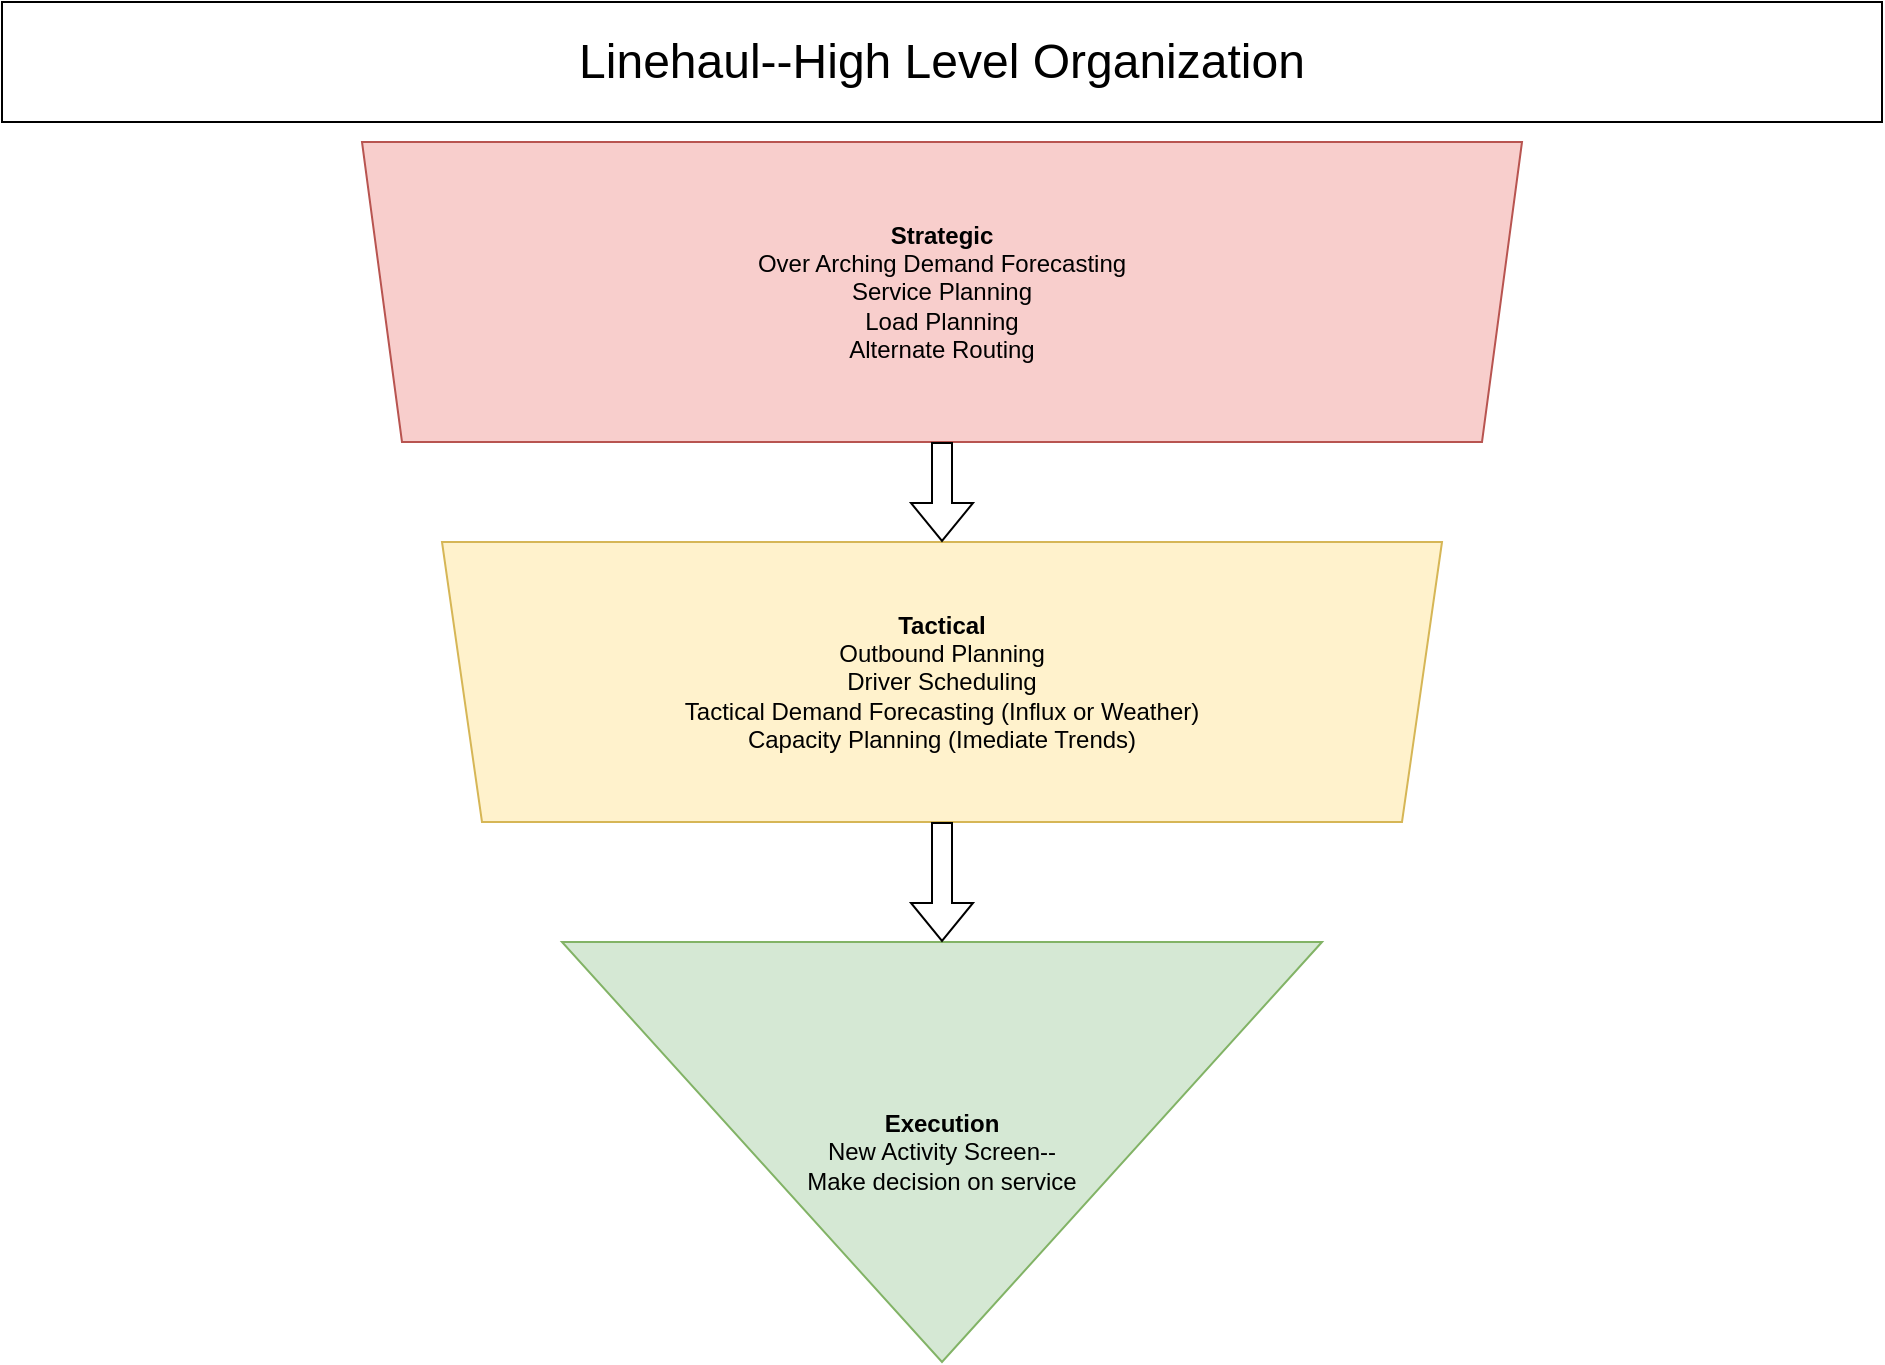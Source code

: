 <mxfile version="17.4.0" type="github" pages="4">
  <diagram id="nBWKna1nZSuBnirQscmM" name="High Level Diagram">
    <mxGraphModel dx="1422" dy="705" grid="1" gridSize="10" guides="1" tooltips="1" connect="1" arrows="1" fold="1" page="1" pageScale="1" pageWidth="1169" pageHeight="827" math="0" shadow="0">
      <root>
        <mxCell id="0" />
        <mxCell id="1" parent="0" />
        <mxCell id="AYPneHIGifl3LNO6MSzv-1" value="&lt;b&gt;Execution&lt;/b&gt;&lt;br&gt;New Activity Screen--&lt;br&gt;Make decision on service" style="triangle;whiteSpace=wrap;html=1;direction=south;fillColor=#d5e8d4;strokeColor=#82b366;" vertex="1" parent="1">
          <mxGeometry x="350" y="490" width="380" height="210" as="geometry" />
        </mxCell>
        <mxCell id="AYPneHIGifl3LNO6MSzv-2" value="&lt;b&gt;Tactical&lt;/b&gt;&lt;br&gt;Outbound Planning&lt;br&gt;Driver Scheduling&lt;br&gt;Tactical Demand Forecasting (Influx or Weather)&lt;br&gt;Capacity Planning (Imediate Trends)" style="shape=trapezoid;perimeter=trapezoidPerimeter;whiteSpace=wrap;html=1;fixedSize=1;direction=west;fillColor=#fff2cc;strokeColor=#d6b656;" vertex="1" parent="1">
          <mxGeometry x="290" y="290" width="500" height="140" as="geometry" />
        </mxCell>
        <mxCell id="AYPneHIGifl3LNO6MSzv-3" value="&lt;b&gt;Strategic&lt;/b&gt;&lt;br&gt;Over Arching Demand Forecasting&lt;br&gt;Service Planning&lt;br&gt;Load Planning&lt;br&gt;Alternate Routing" style="shape=trapezoid;perimeter=trapezoidPerimeter;whiteSpace=wrap;html=1;fixedSize=1;direction=west;fillColor=#f8cecc;strokeColor=#b85450;" vertex="1" parent="1">
          <mxGeometry x="250" y="90" width="580" height="150" as="geometry" />
        </mxCell>
        <mxCell id="AYPneHIGifl3LNO6MSzv-4" value="" style="shape=flexArrow;endArrow=classic;html=1;rounded=0;exitX=0.5;exitY=0;exitDx=0;exitDy=0;" edge="1" parent="1" source="AYPneHIGifl3LNO6MSzv-3" target="AYPneHIGifl3LNO6MSzv-2">
          <mxGeometry width="50" height="50" relative="1" as="geometry">
            <mxPoint x="560" y="330" as="sourcePoint" />
            <mxPoint x="610" y="280" as="targetPoint" />
          </mxGeometry>
        </mxCell>
        <mxCell id="AYPneHIGifl3LNO6MSzv-5" value="" style="shape=flexArrow;endArrow=classic;html=1;rounded=0;exitX=0.5;exitY=0;exitDx=0;exitDy=0;entryX=0;entryY=0.5;entryDx=0;entryDy=0;" edge="1" parent="1" source="AYPneHIGifl3LNO6MSzv-2" target="AYPneHIGifl3LNO6MSzv-1">
          <mxGeometry width="50" height="50" relative="1" as="geometry">
            <mxPoint x="560" y="330" as="sourcePoint" />
            <mxPoint x="610" y="280" as="targetPoint" />
          </mxGeometry>
        </mxCell>
        <mxCell id="KTXg_kqzTGXt8c4vDozQ-1" value="&lt;font style=&quot;font-size: 24px&quot;&gt;Linehaul--High Level Organization&lt;/font&gt;" style="rounded=0;whiteSpace=wrap;html=1;" vertex="1" parent="1">
          <mxGeometry x="70" y="20" width="940" height="60" as="geometry" />
        </mxCell>
      </root>
    </mxGraphModel>
  </diagram>
  <diagram id="cQ7xgHJY-K7sjk89VHS-" name="Objective Analysis">
    <mxGraphModel dx="1422" dy="705" grid="1" gridSize="10" guides="1" tooltips="1" connect="1" arrows="1" fold="1" page="1" pageScale="1" pageWidth="1169" pageHeight="827" math="0" shadow="0">
      <root>
        <mxCell id="0" />
        <mxCell id="1" parent="0" />
        <mxCell id="nPFzevppue3sUhxIeB_t-1" value="" style="rounded=1;whiteSpace=wrap;html=1;fontSize=24;fontStyle=1" vertex="1" parent="1">
          <mxGeometry x="45" y="70" width="1080" height="712" as="geometry" />
        </mxCell>
        <mxCell id="nPFzevppue3sUhxIeB_t-2" value="&lt;font style=&quot;font-size: 16px&quot;&gt;Strategic Network Planning&lt;/font&gt;" style="rounded=1;whiteSpace=wrap;html=1;fontSize=24;fillColor=#f5f5f5;fontColor=#333333;strokeColor=#666666;" vertex="1" parent="1">
          <mxGeometry x="500" y="85" width="190" height="100" as="geometry" />
        </mxCell>
        <mxCell id="nPFzevppue3sUhxIeB_t-3" value="Overarching Objective" style="text;html=1;strokeColor=none;fillColor=none;align=center;verticalAlign=middle;whiteSpace=wrap;rounded=0;fontSize=24;" vertex="1" parent="1">
          <mxGeometry x="113" y="120" width="60" height="30" as="geometry" />
        </mxCell>
        <mxCell id="nPFzevppue3sUhxIeB_t-4" value="Primary Objective" style="text;html=1;strokeColor=none;fillColor=none;align=center;verticalAlign=middle;whiteSpace=wrap;rounded=0;fontSize=24;" vertex="1" parent="1">
          <mxGeometry x="91" y="230" width="60" height="30" as="geometry" />
        </mxCell>
        <mxCell id="nPFzevppue3sUhxIeB_t-5" value="Load Plan" style="rounded=1;whiteSpace=wrap;html=1;fontSize=14;fillColor=#d5e8d4;strokeColor=#82b366;" vertex="1" parent="1">
          <mxGeometry x="270" y="225" width="120" height="60" as="geometry" />
        </mxCell>
        <mxCell id="nPFzevppue3sUhxIeB_t-7" value="Dispatch Plan" style="rounded=1;whiteSpace=wrap;html=1;fontSize=14;fillColor=#dae8fc;strokeColor=#6c8ebf;" vertex="1" parent="1">
          <mxGeometry x="585" y="225" width="120" height="55" as="geometry" />
        </mxCell>
        <mxCell id="nPFzevppue3sUhxIeB_t-8" value="Communication Plan" style="rounded=1;whiteSpace=wrap;html=1;fontSize=14;fillColor=#ffe6cc;strokeColor=#d79b00;" vertex="1" parent="1">
          <mxGeometry x="900" y="225" width="120" height="60" as="geometry" />
        </mxCell>
        <mxCell id="nPFzevppue3sUhxIeB_t-9" value="Equipment Plan" style="rounded=1;whiteSpace=wrap;html=1;fontSize=14;fillColor=#fff2cc;strokeColor=#d6b656;" vertex="1" parent="1">
          <mxGeometry x="721" y="225" width="120" height="60" as="geometry" />
        </mxCell>
        <mxCell id="-nGSI3EbDuyZFgCANbuL-1" value="Secondary Objective&lt;br&gt;" style="text;html=1;strokeColor=none;fillColor=none;align=center;verticalAlign=middle;whiteSpace=wrap;rounded=0;fontSize=24;" vertex="1" parent="1">
          <mxGeometry x="94" y="340" width="60" height="30" as="geometry" />
        </mxCell>
        <mxCell id="-nGSI3EbDuyZFgCANbuL-2" value="Functions" style="text;html=1;strokeColor=none;fillColor=none;align=center;verticalAlign=middle;whiteSpace=wrap;rounded=0;fontSize=24;" vertex="1" parent="1">
          <mxGeometry x="91" y="440" width="60" height="30" as="geometry" />
        </mxCell>
        <mxCell id="-nGSI3EbDuyZFgCANbuL-5" value="&lt;font style=&quot;font-size: 10px&quot;&gt;Predict Loads&lt;/font&gt;" style="rounded=1;whiteSpace=wrap;html=1;fontSize=14;fillColor=#d5e8d4;strokeColor=#82b366;" vertex="1" parent="1">
          <mxGeometry x="195" y="480" width="100" height="45" as="geometry" />
        </mxCell>
        <mxCell id="-nGSI3EbDuyZFgCANbuL-8" value="&lt;font style=&quot;font-size: 10px&quot;&gt;Load Freight&lt;/font&gt;" style="rounded=1;whiteSpace=wrap;html=1;fontSize=14;fillColor=#d5e8d4;strokeColor=#82b366;" vertex="1" parent="1">
          <mxGeometry x="195" y="540" width="100" height="45" as="geometry" />
        </mxCell>
        <mxCell id="-nGSI3EbDuyZFgCANbuL-10" value="&lt;font style=&quot;font-size: 10px&quot;&gt;Monitor Productivity (WFP Integration)&lt;/font&gt;" style="rounded=1;whiteSpace=wrap;html=1;fontSize=14;fillColor=#d5e8d4;strokeColor=#82b366;" vertex="1" parent="1">
          <mxGeometry x="197" y="600" width="100" height="45" as="geometry" />
        </mxCell>
        <mxCell id="-nGSI3EbDuyZFgCANbuL-16" value="&lt;span style=&quot;font-size: 10px&quot;&gt;Evaluate Network Capacity&lt;/span&gt;" style="rounded=1;whiteSpace=wrap;html=1;fontSize=14;fillColor=#fff2cc;strokeColor=#d6b656;" vertex="1" parent="1">
          <mxGeometry x="740" y="410" width="100" height="45" as="geometry" />
        </mxCell>
        <mxCell id="-nGSI3EbDuyZFgCANbuL-18" value="&lt;font style=&quot;font-size: 10px&quot;&gt;Driver Assignment&lt;/font&gt;" style="rounded=1;whiteSpace=wrap;html=1;fontSize=14;fillColor=#e1d5e7;strokeColor=#9673a6;" vertex="1" parent="1">
          <mxGeometry x="450" y="525" width="100" height="45" as="geometry" />
        </mxCell>
        <mxCell id="-nGSI3EbDuyZFgCANbuL-20" value="&lt;font style=&quot;font-size: 10px&quot;&gt;Dispatch Compliance&lt;/font&gt;" style="rounded=1;whiteSpace=wrap;html=1;fontSize=14;fillColor=#e1d5e7;strokeColor=#9673a6;" vertex="1" parent="1">
          <mxGeometry x="450" y="585" width="100" height="45" as="geometry" />
        </mxCell>
        <mxCell id="-nGSI3EbDuyZFgCANbuL-27" value="&lt;font style=&quot;font-size: 12px;&quot;&gt;System Obsolescence Plan&lt;/font&gt;" style="rounded=1;whiteSpace=wrap;html=1;fontSize=12;fillColor=#ffe6cc;strokeColor=#d79b00;" vertex="1" parent="1">
          <mxGeometry x="985" y="332.5" width="100" height="45" as="geometry" />
        </mxCell>
        <mxCell id="-nGSI3EbDuyZFgCANbuL-29" style="edgeStyle=orthogonalEdgeStyle;rounded=0;orthogonalLoop=1;jettySize=auto;html=1;exitX=0.5;exitY=1;exitDx=0;exitDy=0;fontSize=10;" edge="1" parent="1">
          <mxGeometry relative="1" as="geometry">
            <mxPoint x="790" y="377.5" as="sourcePoint" />
            <mxPoint x="790" y="377.5" as="targetPoint" />
          </mxGeometry>
        </mxCell>
        <mxCell id="-nGSI3EbDuyZFgCANbuL-30" value="&lt;span style=&quot;font-size: 10px&quot;&gt;Outage/Emergency Communication&lt;/span&gt;" style="rounded=1;whiteSpace=wrap;html=1;fontSize=14;fillColor=#ffe6cc;strokeColor=#d79b00;" vertex="1" parent="1">
          <mxGeometry x="870" y="414" width="100" height="45" as="geometry" />
        </mxCell>
        <mxCell id="-nGSI3EbDuyZFgCANbuL-31" value="&lt;span style=&quot;font-size: 10px&quot;&gt;New feature Communication&lt;/span&gt;" style="rounded=1;whiteSpace=wrap;html=1;fontSize=14;fillColor=#ffe6cc;strokeColor=#d79b00;" vertex="1" parent="1">
          <mxGeometry x="870" y="469" width="100" height="45" as="geometry" />
        </mxCell>
        <mxCell id="-nGSI3EbDuyZFgCANbuL-33" value="&lt;span style=&quot;font-size: 10px&quot;&gt;Plan training and rollout&lt;/span&gt;" style="rounded=1;whiteSpace=wrap;html=1;fontSize=14;fillColor=#ffe6cc;strokeColor=#d79b00;" vertex="1" parent="1">
          <mxGeometry x="870" y="529" width="100" height="45" as="geometry" />
        </mxCell>
        <mxCell id="-nGSI3EbDuyZFgCANbuL-35" value="&lt;font style=&quot;font-size: 10px&quot;&gt;A/S 400 Redirects&lt;/font&gt;" style="rounded=1;whiteSpace=wrap;html=1;fontSize=14;fillColor=#ffe6cc;strokeColor=#d79b00;" vertex="1" parent="1">
          <mxGeometry x="985" y="414" width="100" height="45" as="geometry" />
        </mxCell>
        <mxCell id="-nGSI3EbDuyZFgCANbuL-36" value="&lt;font style=&quot;font-size: 10px&quot;&gt;A/S 400 Alerts&lt;/font&gt;" style="rounded=1;whiteSpace=wrap;html=1;fontSize=14;fillColor=#ffe6cc;strokeColor=#d79b00;" vertex="1" parent="1">
          <mxGeometry x="985" y="470" width="100" height="45" as="geometry" />
        </mxCell>
        <mxCell id="-nGSI3EbDuyZFgCANbuL-37" value="&lt;font style=&quot;font-size: 10px&quot;&gt;Monitor and track support improvement&lt;/font&gt;" style="rounded=1;whiteSpace=wrap;html=1;fontSize=14;fillColor=#ffe6cc;strokeColor=#d79b00;" vertex="1" parent="1">
          <mxGeometry x="985" y="529" width="100" height="45" as="geometry" />
        </mxCell>
        <mxCell id="-nGSI3EbDuyZFgCANbuL-39" value="&lt;font style=&quot;font-size: 10px&quot;&gt;Validate Predictions&lt;/font&gt;" style="rounded=1;whiteSpace=wrap;html=1;fontSize=14;fillColor=#d5e8d4;strokeColor=#82b366;" vertex="1" parent="1">
          <mxGeometry x="316" y="414" width="100" height="45" as="geometry" />
        </mxCell>
        <mxCell id="-nGSI3EbDuyZFgCANbuL-40" value="&lt;font style=&quot;font-size: 10px&quot;&gt;Adjust Resources (Dock Integrate WFP)&lt;/font&gt;" style="rounded=1;whiteSpace=wrap;html=1;fontSize=14;fillColor=#d5e8d4;strokeColor=#82b366;" vertex="1" parent="1">
          <mxGeometry x="318" y="480" width="100" height="45" as="geometry" />
        </mxCell>
        <mxCell id="-nGSI3EbDuyZFgCANbuL-42" value="&lt;span style=&quot;font-size: 10px&quot;&gt;Provide Daily Network Feedback&lt;/span&gt;" style="rounded=1;whiteSpace=wrap;html=1;fontSize=14;fillColor=#d5e8d4;strokeColor=#82b366;" vertex="1" parent="1">
          <mxGeometry x="318" y="540" width="100" height="45" as="geometry" />
        </mxCell>
        <mxCell id="-nGSI3EbDuyZFgCANbuL-44" value="&lt;span style=&quot;font-size: 10px&quot;&gt;Adjust to weather and influx/drop-off&lt;/span&gt;" style="rounded=1;whiteSpace=wrap;html=1;fontSize=14;fillColor=#d5e8d4;strokeColor=#82b366;" vertex="1" parent="1">
          <mxGeometry x="318" y="600" width="100" height="45" as="geometry" />
        </mxCell>
        <mxCell id="-nGSI3EbDuyZFgCANbuL-48" value="" style="endArrow=none;dashed=1;html=1;rounded=0;fontSize=10;" edge="1" parent="1">
          <mxGeometry width="50" height="50" relative="1" as="geometry">
            <mxPoint x="1122" y="300" as="sourcePoint" />
            <mxPoint x="50" y="300" as="targetPoint" />
          </mxGeometry>
        </mxCell>
        <mxCell id="-nGSI3EbDuyZFgCANbuL-49" value="" style="endArrow=none;dashed=1;html=1;rounded=0;fontSize=10;entryX=0.001;entryY=0.372;entryDx=0;entryDy=0;entryPerimeter=0;exitX=1.002;exitY=0.363;exitDx=0;exitDy=0;exitPerimeter=0;" edge="1" parent="1">
          <mxGeometry width="50" height="50" relative="1" as="geometry">
            <mxPoint x="1126.08" y="390.0" as="sourcePoint" />
            <mxPoint x="45.0" y="395.76" as="targetPoint" />
          </mxGeometry>
        </mxCell>
        <mxCell id="-nGSI3EbDuyZFgCANbuL-50" value="" style="endArrow=none;dashed=1;html=1;rounded=0;fontSize=10;entryX=0.001;entryY=0.372;entryDx=0;entryDy=0;entryPerimeter=0;exitX=1.002;exitY=0.363;exitDx=0;exitDy=0;exitPerimeter=0;" edge="1" parent="1">
          <mxGeometry width="50" height="50" relative="1" as="geometry">
            <mxPoint x="1125.08" y="200.0" as="sourcePoint" />
            <mxPoint x="44.0" y="205.76" as="targetPoint" />
          </mxGeometry>
        </mxCell>
        <mxCell id="-nGSI3EbDuyZFgCANbuL-51" value="&lt;font style=&quot;font-size: 10px&quot;&gt;Address Requirement &amp;amp; Dev Quality&lt;/font&gt;" style="rounded=1;whiteSpace=wrap;html=1;fontSize=14;fillColor=#ffe6cc;strokeColor=#d79b00;" vertex="1" parent="1">
          <mxGeometry x="985" y="585" width="100" height="45" as="geometry" />
        </mxCell>
        <mxCell id="-nGSI3EbDuyZFgCANbuL-52" value="&lt;font style=&quot;font-size: 10px&quot;&gt;Enhance Due Date Processing&lt;/font&gt;" style="rounded=1;whiteSpace=wrap;html=1;fontSize=14;fillColor=#dae8fc;strokeColor=#6c8ebf;" vertex="1" parent="1">
          <mxGeometry x="622" y="410" width="100" height="45" as="geometry" />
        </mxCell>
        <mxCell id="-nGSI3EbDuyZFgCANbuL-53" value="&lt;span style=&quot;font-size: 10px&quot;&gt;&amp;nbsp;Set Trailer Priority by Service&lt;/span&gt;" style="rounded=1;whiteSpace=wrap;html=1;fontSize=14;fillColor=#dae8fc;strokeColor=#6c8ebf;" vertex="1" parent="1">
          <mxGeometry x="622" y="469" width="100" height="45" as="geometry" />
        </mxCell>
        <mxCell id="-nGSI3EbDuyZFgCANbuL-55" value="&lt;h1&gt;Objective Analysis: Linehaul Network&amp;nbsp;&lt;/h1&gt;" style="text;html=1;strokeColor=none;fillColor=none;spacing=5;spacingTop=-20;whiteSpace=wrap;overflow=hidden;rounded=0;fontSize=10;" vertex="1" parent="1">
          <mxGeometry x="410" y="30" width="385" height="40" as="geometry" />
        </mxCell>
        <mxCell id="-nGSI3EbDuyZFgCANbuL-57" value="&lt;font style=&quot;font-size: 10px&quot;&gt;Linehaul Scheduler&lt;/font&gt;" style="rounded=1;whiteSpace=wrap;html=1;fontSize=14;fillColor=#e1d5e7;strokeColor=#9673a6;" vertex="1" parent="1">
          <mxGeometry x="450" y="414" width="100" height="45" as="geometry" />
        </mxCell>
        <mxCell id="-nGSI3EbDuyZFgCANbuL-59" value="&lt;font style=&quot;font-size: 10px&quot;&gt;Linehaul Run Assignment&lt;/font&gt;" style="rounded=1;whiteSpace=wrap;html=1;fontSize=14;fillColor=#e1d5e7;strokeColor=#9673a6;" vertex="1" parent="1">
          <mxGeometry x="450" y="470" width="100" height="45" as="geometry" />
        </mxCell>
        <mxCell id="-nGSI3EbDuyZFgCANbuL-61" value="&lt;font style=&quot;font-size: 10px&quot;&gt;Expedited/Special Project Routing Tool&lt;/font&gt;" style="rounded=1;whiteSpace=wrap;html=1;fontSize=14;fillColor=#dae8fc;strokeColor=#6c8ebf;" vertex="1" parent="1">
          <mxGeometry x="622" y="529" width="100" height="45" as="geometry" />
        </mxCell>
        <mxCell id="-nGSI3EbDuyZFgCANbuL-62" value="&lt;span style=&quot;font-size: 10px&quot;&gt;Evaluate Driver Capacity&lt;/span&gt;" style="rounded=1;whiteSpace=wrap;html=1;fontSize=14;fillColor=#fff2cc;strokeColor=#d6b656;" vertex="1" parent="1">
          <mxGeometry x="740" y="469" width="100" height="45" as="geometry" />
        </mxCell>
        <mxCell id="-nGSI3EbDuyZFgCANbuL-63" value="&lt;span style=&quot;font-size: 10px&quot;&gt;Evaluate Equipment&amp;nbsp;&lt;/span&gt;&lt;span style=&quot;font-size: 10px&quot;&gt;Capacity&lt;/span&gt;" style="rounded=1;whiteSpace=wrap;html=1;fontSize=14;fillColor=#fff2cc;strokeColor=#d6b656;" vertex="1" parent="1">
          <mxGeometry x="742" y="529" width="100" height="45" as="geometry" />
        </mxCell>
        <mxCell id="-nGSI3EbDuyZFgCANbuL-70" value="&lt;font style=&quot;font-size: 12px;&quot;&gt;System Enhancement Plan&amp;nbsp;&lt;/font&gt;" style="rounded=1;whiteSpace=wrap;html=1;fontSize=12;fillColor=#ffe6cc;strokeColor=#d79b00;" vertex="1" parent="1">
          <mxGeometry x="860" y="332.5" width="100" height="45" as="geometry" />
        </mxCell>
        <mxCell id="-nGSI3EbDuyZFgCANbuL-80" value="&lt;font style=&quot;font-size: 12px;&quot;&gt;Outbound Plan&lt;/font&gt;" style="rounded=1;whiteSpace=wrap;html=1;fontSize=12;fillColor=#d5e8d4;strokeColor=#82b366;" vertex="1" parent="1">
          <mxGeometry x="270" y="332.5" width="100" height="45" as="geometry" />
        </mxCell>
        <mxCell id="-nGSI3EbDuyZFgCANbuL-82" value="&lt;font style=&quot;font-size: 12px;&quot;&gt;Plan by service&lt;/font&gt;" style="rounded=1;whiteSpace=wrap;html=1;fontSize=12;fillColor=#dae8fc;strokeColor=#6c8ebf;" vertex="1" parent="1">
          <mxGeometry x="605" y="332.5" width="100" height="45" as="geometry" />
        </mxCell>
        <mxCell id="-nGSI3EbDuyZFgCANbuL-83" value="&lt;font style=&quot;font-size: 12px;&quot;&gt;Capacity Plan&lt;/font&gt;" style="rounded=1;whiteSpace=wrap;html=1;fontSize=12;fillColor=#fff2cc;strokeColor=#d6b656;" vertex="1" parent="1">
          <mxGeometry x="731" y="332.5" width="100" height="45" as="geometry" />
        </mxCell>
        <mxCell id="-nGSI3EbDuyZFgCANbuL-84" value="&lt;span style=&quot;font-size: 10px&quot;&gt;Evaluate Real Estate&amp;nbsp;&lt;/span&gt;&lt;span style=&quot;font-size: 10px&quot;&gt;Capacity&lt;/span&gt;" style="rounded=1;whiteSpace=wrap;html=1;fontSize=14;fillColor=#fff2cc;strokeColor=#d6b656;" vertex="1" parent="1">
          <mxGeometry x="742" y="590" width="100" height="45" as="geometry" />
        </mxCell>
        <mxCell id="-nGSI3EbDuyZFgCANbuL-111" value="&lt;font style=&quot;font-size: 10px&quot;&gt;Route Freight on Dock&lt;/font&gt;" style="rounded=1;whiteSpace=wrap;html=1;fontSize=14;fillColor=#d5e8d4;strokeColor=#82b366;" vertex="1" parent="1">
          <mxGeometry x="195" y="419" width="100" height="40" as="geometry" />
        </mxCell>
        <mxCell id="-nGSI3EbDuyZFgCANbuL-113" value="Schedule Plan" style="rounded=1;whiteSpace=wrap;html=1;fontSize=14;fillColor=#e1d5e7;strokeColor=#9673a6;" vertex="1" parent="1">
          <mxGeometry x="431" y="225" width="120" height="60" as="geometry" />
        </mxCell>
        <mxCell id="-nGSI3EbDuyZFgCANbuL-114" value="&lt;font style=&quot;font-size: 12px&quot;&gt;New Activity Screen&amp;nbsp;&lt;/font&gt;" style="rounded=1;whiteSpace=wrap;html=1;fontSize=12;fillColor=#e1d5e7;strokeColor=#9673a6;" vertex="1" parent="1">
          <mxGeometry x="441" y="332.5" width="100" height="45" as="geometry" />
        </mxCell>
        <mxCell id="-nGSI3EbDuyZFgCANbuL-116" value="&lt;font style=&quot;font-size: 10px&quot;&gt;Create Driver Projection&lt;/font&gt;" style="rounded=1;whiteSpace=wrap;html=1;fontSize=14;fillColor=#d5e8d4;strokeColor=#82b366;" vertex="1" parent="1">
          <mxGeometry x="195" y="660" width="100" height="45" as="geometry" />
        </mxCell>
        <mxCell id="-nGSI3EbDuyZFgCANbuL-117" value="&lt;font style=&quot;font-size: 10px&quot;&gt;Refine Driver Projection&lt;/font&gt;" style="rounded=1;whiteSpace=wrap;html=1;fontSize=14;fillColor=#e1d5e7;strokeColor=#9673a6;" vertex="1" parent="1">
          <mxGeometry x="451" y="660" width="100" height="45" as="geometry" />
        </mxCell>
        <mxCell id="-nGSI3EbDuyZFgCANbuL-118" value="&lt;font style=&quot;font-size: 10px&quot;&gt;Assign Driver Projection&lt;/font&gt;" style="rounded=1;whiteSpace=wrap;html=1;fontSize=14;fillColor=#dae8fc;strokeColor=#6c8ebf;" vertex="1" parent="1">
          <mxGeometry x="621" y="660" width="100" height="45" as="geometry" />
        </mxCell>
        <mxCell id="-nGSI3EbDuyZFgCANbuL-119" value="&lt;span style=&quot;font-size: 10px&quot;&gt;Validate Driver Projection&lt;/span&gt;" style="rounded=1;whiteSpace=wrap;html=1;fontSize=14;fillColor=#fff2cc;strokeColor=#d6b656;" vertex="1" parent="1">
          <mxGeometry x="740" y="660" width="100" height="45" as="geometry" />
        </mxCell>
        <mxCell id="-nGSI3EbDuyZFgCANbuL-120" value="&lt;font style=&quot;font-size: 10px&quot;&gt;Communicate Driver Projection&lt;/font&gt;" style="rounded=1;whiteSpace=wrap;html=1;fontSize=14;fillColor=#ffe6cc;strokeColor=#d79b00;" vertex="1" parent="1">
          <mxGeometry x="870" y="660" width="100" height="45" as="geometry" />
        </mxCell>
      </root>
    </mxGraphModel>
  </diagram>
  <diagram id="prtHgNgQTEPvFCAcTncT" name="Interactions">
    <mxGraphModel dx="1422" dy="705" grid="1" gridSize="10" guides="1" tooltips="1" connect="1" arrows="1" fold="1" page="1" pageScale="1" pageWidth="827" pageHeight="1169" math="0" shadow="0">
      <root>
        <mxCell id="0" />
        <mxCell id="1" parent="0" />
        <mxCell id="dNxyNK7c78bLwvsdeMH5-19" value="Linehaul Operations" style="swimlane;html=1;childLayout=stackLayout;resizeParent=1;resizeParentMax=0;horizontal=0;startSize=20;horizontalStack=0;" parent="1" vertex="1">
          <mxGeometry x="50" y="40" width="710" height="360" as="geometry" />
        </mxCell>
        <mxCell id="dNxyNK7c78bLwvsdeMH5-27" value="" style="edgeStyle=orthogonalEdgeStyle;rounded=0;orthogonalLoop=1;jettySize=auto;html=1;dashed=1;endArrow=none;endFill=0;" parent="dNxyNK7c78bLwvsdeMH5-19" source="dNxyNK7c78bLwvsdeMH5-24" target="dNxyNK7c78bLwvsdeMH5-26" edge="1">
          <mxGeometry relative="1" as="geometry" />
        </mxCell>
        <mxCell id="dNxyNK7c78bLwvsdeMH5-31" style="edgeStyle=orthogonalEdgeStyle;rounded=0;orthogonalLoop=1;jettySize=auto;html=1;endArrow=classic;endFill=1;" parent="dNxyNK7c78bLwvsdeMH5-19" source="dNxyNK7c78bLwvsdeMH5-28" target="dNxyNK7c78bLwvsdeMH5-30" edge="1">
          <mxGeometry relative="1" as="geometry" />
        </mxCell>
        <mxCell id="dNxyNK7c78bLwvsdeMH5-35" style="edgeStyle=orthogonalEdgeStyle;rounded=0;orthogonalLoop=1;jettySize=auto;html=1;endArrow=classic;endFill=1;" parent="dNxyNK7c78bLwvsdeMH5-19" source="dNxyNK7c78bLwvsdeMH5-28" target="dNxyNK7c78bLwvsdeMH5-34" edge="1">
          <mxGeometry relative="1" as="geometry" />
        </mxCell>
        <mxCell id="dNxyNK7c78bLwvsdeMH5-38" style="edgeStyle=orthogonalEdgeStyle;rounded=0;orthogonalLoop=1;jettySize=auto;html=1;endArrow=classic;endFill=1;" parent="dNxyNK7c78bLwvsdeMH5-19" source="dNxyNK7c78bLwvsdeMH5-26" target="dNxyNK7c78bLwvsdeMH5-36" edge="1">
          <mxGeometry relative="1" as="geometry">
            <Array as="points">
              <mxPoint x="180" y="340" />
              <mxPoint x="400" y="340" />
            </Array>
          </mxGeometry>
        </mxCell>
        <mxCell id="dNxyNK7c78bLwvsdeMH5-20" value="Strategic--SuperSpin" style="swimlane;html=1;startSize=40;horizontal=0;" parent="dNxyNK7c78bLwvsdeMH5-19" vertex="1">
          <mxGeometry x="20" width="690" height="120" as="geometry" />
        </mxCell>
        <mxCell id="dNxyNK7c78bLwvsdeMH5-25" value="" style="edgeStyle=orthogonalEdgeStyle;rounded=0;orthogonalLoop=1;jettySize=auto;html=1;" parent="dNxyNK7c78bLwvsdeMH5-20" source="dNxyNK7c78bLwvsdeMH5-23" target="dNxyNK7c78bLwvsdeMH5-24" edge="1">
          <mxGeometry relative="1" as="geometry" />
        </mxCell>
        <mxCell id="dNxyNK7c78bLwvsdeMH5-23" value="" style="ellipse;whiteSpace=wrap;html=1;" parent="dNxyNK7c78bLwvsdeMH5-20" vertex="1">
          <mxGeometry x="40" y="40" width="40" height="40" as="geometry" />
        </mxCell>
        <mxCell id="dNxyNK7c78bLwvsdeMH5-24" value="" style="rounded=0;whiteSpace=wrap;html=1;fontFamily=Helvetica;fontSize=12;fontColor=#000000;align=center;" parent="dNxyNK7c78bLwvsdeMH5-20" vertex="1">
          <mxGeometry x="120" y="30" width="80" height="60" as="geometry" />
        </mxCell>
        <mxCell id="dNxyNK7c78bLwvsdeMH5-33" value="" style="edgeStyle=orthogonalEdgeStyle;rounded=0;orthogonalLoop=1;jettySize=auto;html=1;endArrow=classic;endFill=1;" parent="dNxyNK7c78bLwvsdeMH5-20" source="dNxyNK7c78bLwvsdeMH5-30" target="dNxyNK7c78bLwvsdeMH5-32" edge="1">
          <mxGeometry relative="1" as="geometry" />
        </mxCell>
        <mxCell id="dNxyNK7c78bLwvsdeMH5-30" value="" style="rounded=0;whiteSpace=wrap;html=1;fontFamily=Helvetica;fontSize=12;fontColor=#000000;align=center;" parent="dNxyNK7c78bLwvsdeMH5-20" vertex="1">
          <mxGeometry x="240" y="30" width="80" height="60" as="geometry" />
        </mxCell>
        <mxCell id="dNxyNK7c78bLwvsdeMH5-32" value="" style="ellipse;whiteSpace=wrap;html=1;" parent="dNxyNK7c78bLwvsdeMH5-20" vertex="1">
          <mxGeometry x="360" y="40" width="40" height="40" as="geometry" />
        </mxCell>
        <mxCell id="dNxyNK7c78bLwvsdeMH5-21" value="Tactical--Outbound Planning" style="swimlane;html=1;startSize=20;horizontal=0;" parent="dNxyNK7c78bLwvsdeMH5-19" vertex="1">
          <mxGeometry x="20" y="120" width="690" height="120" as="geometry" />
        </mxCell>
        <mxCell id="dNxyNK7c78bLwvsdeMH5-29" value="" style="edgeStyle=orthogonalEdgeStyle;rounded=0;orthogonalLoop=1;jettySize=auto;html=1;endArrow=classic;endFill=1;" parent="dNxyNK7c78bLwvsdeMH5-21" source="dNxyNK7c78bLwvsdeMH5-26" target="dNxyNK7c78bLwvsdeMH5-28" edge="1">
          <mxGeometry relative="1" as="geometry" />
        </mxCell>
        <mxCell id="dNxyNK7c78bLwvsdeMH5-26" value="" style="rounded=0;whiteSpace=wrap;html=1;fontFamily=Helvetica;fontSize=12;fontColor=#000000;align=center;" parent="dNxyNK7c78bLwvsdeMH5-21" vertex="1">
          <mxGeometry x="120" y="30" width="80" height="60" as="geometry" />
        </mxCell>
        <mxCell id="dNxyNK7c78bLwvsdeMH5-28" value="" style="rhombus;whiteSpace=wrap;html=1;fontFamily=Helvetica;fontSize=12;fontColor=#000000;align=center;" parent="dNxyNK7c78bLwvsdeMH5-21" vertex="1">
          <mxGeometry x="260" y="40" width="40" height="40" as="geometry" />
        </mxCell>
        <mxCell id="dNxyNK7c78bLwvsdeMH5-22" value="Execution--New Activity Screen" style="swimlane;html=1;startSize=20;horizontal=0;" parent="dNxyNK7c78bLwvsdeMH5-19" vertex="1">
          <mxGeometry x="20" y="240" width="690" height="120" as="geometry" />
        </mxCell>
        <mxCell id="dNxyNK7c78bLwvsdeMH5-37" value="" style="edgeStyle=orthogonalEdgeStyle;rounded=0;orthogonalLoop=1;jettySize=auto;html=1;endArrow=classic;endFill=1;" parent="dNxyNK7c78bLwvsdeMH5-22" source="dNxyNK7c78bLwvsdeMH5-34" target="dNxyNK7c78bLwvsdeMH5-36" edge="1">
          <mxGeometry relative="1" as="geometry" />
        </mxCell>
        <mxCell id="dNxyNK7c78bLwvsdeMH5-34" value="" style="rounded=0;whiteSpace=wrap;html=1;fontFamily=Helvetica;fontSize=12;fontColor=#000000;align=center;" parent="dNxyNK7c78bLwvsdeMH5-22" vertex="1">
          <mxGeometry x="240" y="20" width="80" height="60" as="geometry" />
        </mxCell>
        <mxCell id="dNxyNK7c78bLwvsdeMH5-36" value="" style="rhombus;whiteSpace=wrap;html=1;fontFamily=Helvetica;fontSize=12;fontColor=#000000;align=center;" parent="dNxyNK7c78bLwvsdeMH5-22" vertex="1">
          <mxGeometry x="360" y="30" width="40" height="40" as="geometry" />
        </mxCell>
      </root>
    </mxGraphModel>
  </diagram>
  <diagram id="xiXOBVbCcz5zKf2Zgq6s" name="Page-4">
    <mxGraphModel dx="1422" dy="705" grid="1" gridSize="10" guides="1" tooltips="1" connect="1" arrows="1" fold="1" page="1" pageScale="1" pageWidth="1169" pageHeight="827" math="0" shadow="0">
      <root>
        <mxCell id="0" />
        <mxCell id="1" parent="0" />
        <mxCell id="Q14MQU1FKjgTuXFamixQ-1" value="User" style="rounded=1;whiteSpace=wrap;html=1;fontSize=12;" vertex="1" parent="1">
          <mxGeometry x="60" y="400" width="120" height="60" as="geometry" />
        </mxCell>
        <mxCell id="Q14MQU1FKjgTuXFamixQ-2" value="1. Load OD Data and Load Plan" style="rounded=1;whiteSpace=wrap;html=1;fontSize=12;" vertex="1" parent="1">
          <mxGeometry x="250" y="120" width="120" height="60" as="geometry" />
        </mxCell>
        <mxCell id="Q14MQU1FKjgTuXFamixQ-3" value="2. Load Schedule and Driver History" style="rounded=1;whiteSpace=wrap;html=1;fontSize=12;" vertex="1" parent="1">
          <mxGeometry x="250" y="210" width="120" height="60" as="geometry" />
        </mxCell>
        <mxCell id="Q14MQU1FKjgTuXFamixQ-4" value="3. Evaluate Load Plan/Schedule Compliance" style="rounded=1;whiteSpace=wrap;html=1;fontSize=12;" vertex="1" parent="1">
          <mxGeometry x="250" y="304" width="120" height="60" as="geometry" />
        </mxCell>
        <mxCell id="Q14MQU1FKjgTuXFamixQ-5" value="System" style="rounded=1;whiteSpace=wrap;html=1;fontSize=12;" vertex="1" parent="1">
          <mxGeometry x="60" y="120" width="120" height="60" as="geometry" />
        </mxCell>
        <mxCell id="Q14MQU1FKjgTuXFamixQ-6" value="4. Simulate loading, daily" style="rounded=1;whiteSpace=wrap;html=1;fontSize=12;" vertex="1" parent="1">
          <mxGeometry x="250" y="400" width="120" height="60" as="geometry" />
        </mxCell>
        <mxCell id="Q14MQU1FKjgTuXFamixQ-7" value="5. Improve Schedule Efficiency" style="rounded=1;whiteSpace=wrap;html=1;fontSize=12;" vertex="1" parent="1">
          <mxGeometry x="430" y="400" width="120" height="60" as="geometry" />
        </mxCell>
        <mxCell id="Q14MQU1FKjgTuXFamixQ-8" value="6. Maximize meet &amp;amp; turn (Static Schedule)" style="rounded=1;whiteSpace=wrap;html=1;fontSize=12;" vertex="1" parent="1">
          <mxGeometry x="430" y="480" width="120" height="60" as="geometry" />
        </mxCell>
        <mxCell id="Q14MQU1FKjgTuXFamixQ-9" value="7. Higher Driver Utilization&amp;nbsp;" style="rounded=1;whiteSpace=wrap;html=1;fontSize=12;" vertex="1" parent="1">
          <mxGeometry x="430" y="570" width="120" height="60" as="geometry" />
        </mxCell>
        <mxCell id="Q14MQU1FKjgTuXFamixQ-10" value="8. Increase Capacity&amp;nbsp;" style="rounded=1;whiteSpace=wrap;html=1;fontSize=12;" vertex="1" parent="1">
          <mxGeometry x="430" y="663" width="120" height="60" as="geometry" />
        </mxCell>
      </root>
    </mxGraphModel>
  </diagram>
</mxfile>
